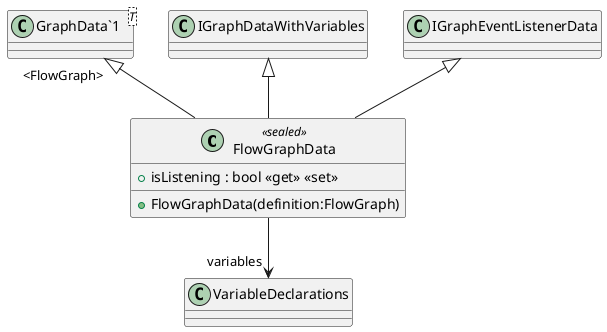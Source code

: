@startuml
class FlowGraphData <<sealed>> {
    + isListening : bool <<get>> <<set>>
    + FlowGraphData(definition:FlowGraph)
}
class "GraphData`1"<T> {
}
"GraphData`1" "<FlowGraph>" <|-- FlowGraphData
IGraphDataWithVariables <|-- FlowGraphData
IGraphEventListenerData <|-- FlowGraphData
FlowGraphData --> "variables" VariableDeclarations
@enduml
